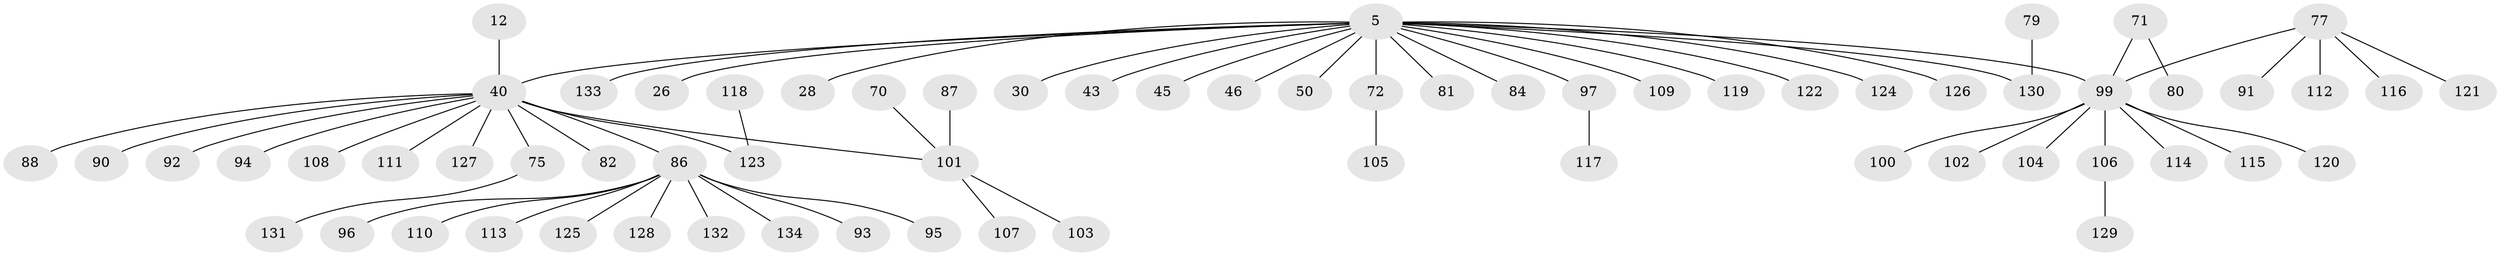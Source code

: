 // original degree distribution, {8: 0.014925373134328358, 6: 0.022388059701492536, 7: 0.022388059701492536, 4: 0.03731343283582089, 21: 0.007462686567164179, 3: 0.04477611940298507, 1: 0.6417910447761194, 5: 0.029850746268656716, 2: 0.1791044776119403}
// Generated by graph-tools (version 1.1) at 2025/46/03/09/25 04:46:57]
// undirected, 67 vertices, 66 edges
graph export_dot {
graph [start="1"]
  node [color=gray90,style=filled];
  5;
  12;
  26;
  28;
  30;
  40 [super="+2"];
  43;
  45;
  46;
  50;
  70;
  71;
  72;
  75;
  77;
  79;
  80;
  81;
  82 [super="+8+20+66"];
  84 [super="+31"];
  86 [super="+7+16+64+34+56+44+59+60+73+74"];
  87;
  88;
  90;
  91;
  92;
  93;
  94 [super="+54"];
  95;
  96;
  97 [super="+68"];
  99 [super="+85+89+67"];
  100;
  101 [super="+19+36+61+98+27+29+63"];
  102;
  103;
  104;
  105;
  106;
  107;
  108 [super="+21"];
  109 [super="+41"];
  110;
  111;
  112;
  113;
  114;
  115;
  116;
  117;
  118;
  119;
  120;
  121;
  122;
  123 [super="+83"];
  124 [super="+11+62"];
  125;
  126;
  127;
  128;
  129;
  130 [super="+32+78+35"];
  131;
  132;
  133 [super="+37"];
  134;
  5 -- 26;
  5 -- 28;
  5 -- 30;
  5 -- 40 [weight=2];
  5 -- 43;
  5 -- 45;
  5 -- 46;
  5 -- 50;
  5 -- 72;
  5 -- 81;
  5 -- 119;
  5 -- 122;
  5 -- 126;
  5 -- 124;
  5 -- 99;
  5 -- 84;
  5 -- 130;
  5 -- 133;
  5 -- 109;
  5 -- 97;
  12 -- 40;
  40 -- 90;
  40 -- 92;
  40 -- 111;
  40 -- 75;
  40 -- 88;
  40 -- 127;
  40 -- 86;
  40 -- 82;
  40 -- 101;
  40 -- 108;
  40 -- 94;
  40 -- 123;
  70 -- 101;
  71 -- 80;
  71 -- 99;
  72 -- 105;
  75 -- 131;
  77 -- 91;
  77 -- 112;
  77 -- 116;
  77 -- 121;
  77 -- 99;
  79 -- 130;
  86 -- 93;
  86 -- 96;
  86 -- 128;
  86 -- 134;
  86 -- 125;
  86 -- 110;
  86 -- 113;
  86 -- 132;
  86 -- 95;
  87 -- 101;
  97 -- 117;
  99 -- 100;
  99 -- 102;
  99 -- 106;
  99 -- 114;
  99 -- 115;
  99 -- 120;
  99 -- 104;
  101 -- 103;
  101 -- 107;
  106 -- 129;
  118 -- 123;
}
